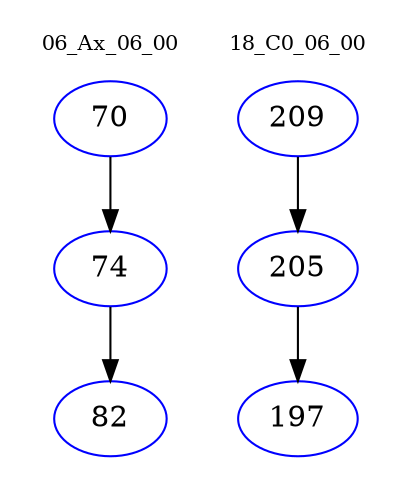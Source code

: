 digraph{
subgraph cluster_0 {
color = white
label = "06_Ax_06_00";
fontsize=10;
T0_70 [label="70", color="blue"]
T0_70 -> T0_74 [color="black"]
T0_74 [label="74", color="blue"]
T0_74 -> T0_82 [color="black"]
T0_82 [label="82", color="blue"]
}
subgraph cluster_1 {
color = white
label = "18_C0_06_00";
fontsize=10;
T1_209 [label="209", color="blue"]
T1_209 -> T1_205 [color="black"]
T1_205 [label="205", color="blue"]
T1_205 -> T1_197 [color="black"]
T1_197 [label="197", color="blue"]
}
}
